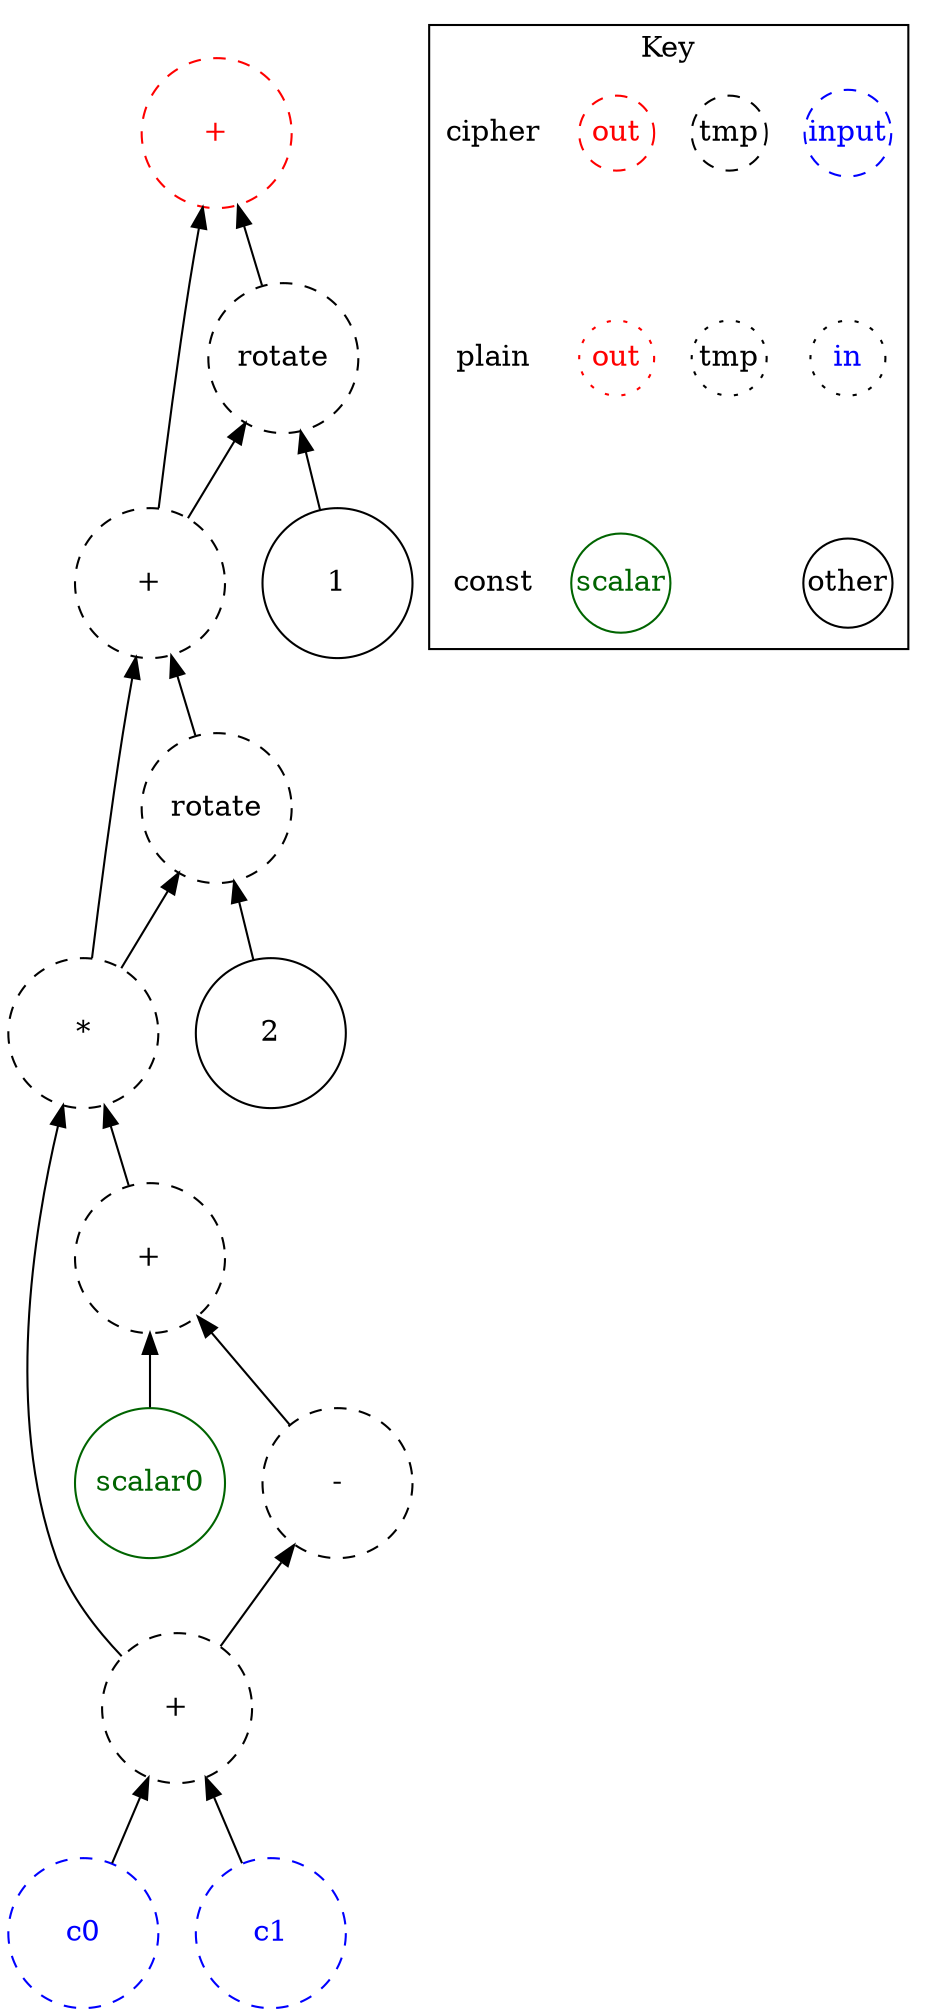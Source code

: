 digraph "hamming_distance" {
node [shape=circle width=1 margin=0]
edge [dir=back]
ciphertext0 [label="c0" style=dashed color=blue fontcolor=blue]
ciphertext1 [label="c1" style=dashed color=blue fontcolor=blue]
ciphertext2 [label="+" style=dashed]
ciphertext2 -> ciphertext1
ciphertext2 -> ciphertext0
scalar0 [label="scalar0" style=solid color=darkgreen fontcolor=darkgreen]
ciphertext3 [label="-" style=dashed]
ciphertext3 -> ciphertext2
ciphertext4 [label="+" style=dashed]
ciphertext4 -> ciphertext3
ciphertext4 -> scalar0
ciphertext5 [label="*" style=dashed]
ciphertext5 -> ciphertext4
ciphertext5 -> ciphertext2
2 [label="2" style=solid]
ciphertext6 [label="rotate" style=dashed]
ciphertext6 -> ciphertext5
ciphertext6 -> 2
ciphertext7 [label="+" style=dashed]
ciphertext7 -> ciphertext6
ciphertext7 -> ciphertext5
1 [label="1" style=solid]
ciphertext8 [label="rotate" style=dashed]
ciphertext8 -> ciphertext7
ciphertext8 -> 1
ciphertext9 [label="+" style=dashed color=red fontcolor=red]
ciphertext9 -> ciphertext8
ciphertext9 -> ciphertext7
subgraph cluster_key {
    graph[label="Key"]
    node [width=0.5]
    edge [dir=forward style=invis]
    in_cipher [label=input color=blue fontcolor=blue style=dashed]
    tmp_cipher [label=tmp color=black fontcolor=black style=dashed]
    out_cipher [label=out color=red fontcolor=red style=dashed]
    cipher [shape=plain]

    in_plain [label=in icolor=blue fontcolor=blue style=dotted]
    tmp_plain [label=tmp color=black fontcolor=black style=dotted]
    out_plain [label=out color=red fontcolor=red style=dotted]
    plain [shape=plain]
    
    other [color=black fontcolor=black style=solid]
    scalar [color=darkgreen fontcolor=darkgreen style=solid]
    const[shape=plain]
    
    cipher -> plain
    plain -> const
    out_cipher -> out_plain
    in_cipher -> in_plain
    tmp_cipher -> tmp_plain
    in_plain -> other
    out_plain -> scalar
}
}
